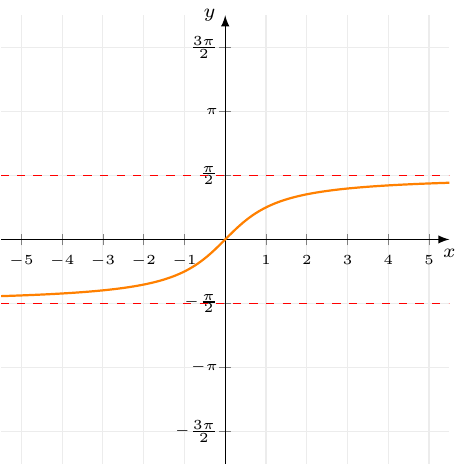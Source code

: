 \documentclass[crop]{standalone}
\usepackage[dvipsnames]{xcolor}
\usepackage{tikz}
\usepackage{pgfplots}
\pgfplotsset{compat=1.18}
\begin{document}
  \begin{tikzpicture}
    \begin{axis}[%
      axis x line=center,axis y line=center,
      unit vector ratio={1 1},
      xlabel={$x$},ylabel={$y$},
      xlabel style={below,font=\scriptsize},
      ylabel style={left,font=\scriptsize},
      xmin=-5.5,xmax=5.5,
      xtick={-5,-4,-3,-2,-1,0,1,2,3,4,5},
      xticklabel style={font=\tiny},
      ymin=-5.5,ymax=5.5,
      ytick={-3*pi/2,-pi,-pi/2,0,pi/2,pi,3*pi/2},
      yticklabels={$-\frac{3\pi}{2}$,$-\pi$,$-\frac{\pi}{2}$,$0$,$\frac{\pi}{2}$,$\pi$,$\frac{3\pi}{2}$},
      yticklabel style={font=\tiny,xshift=0.3em},
      axis line style={-latex},
      grid=major,
      major grid style={gray!15},
      declare function={
        f(\x) = rad(atan(\x));
      }
    ]%
      \addplot[mark=none,color=orange,thick,samples=1000,domain=-6:6] {f(x)};
      \draw[dashed,red] (-10,pi/2) -- (10,pi/2);
      \draw[dashed,red] (-10,-pi/2) -- (10,-pi/2);
    \end{axis}
  \end{tikzpicture}%
\end{document}